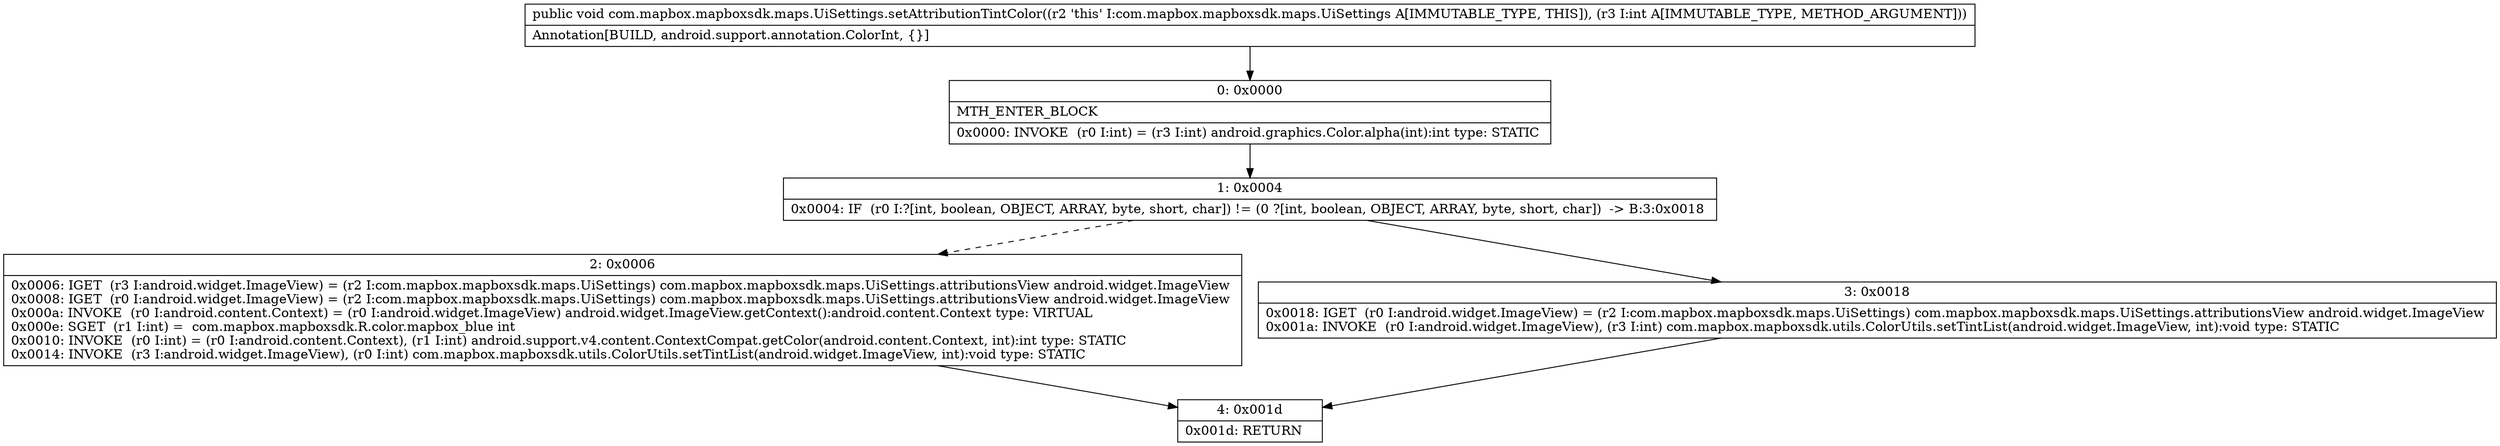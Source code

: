digraph "CFG forcom.mapbox.mapboxsdk.maps.UiSettings.setAttributionTintColor(I)V" {
Node_0 [shape=record,label="{0\:\ 0x0000|MTH_ENTER_BLOCK\l|0x0000: INVOKE  (r0 I:int) = (r3 I:int) android.graphics.Color.alpha(int):int type: STATIC \l}"];
Node_1 [shape=record,label="{1\:\ 0x0004|0x0004: IF  (r0 I:?[int, boolean, OBJECT, ARRAY, byte, short, char]) != (0 ?[int, boolean, OBJECT, ARRAY, byte, short, char])  \-\> B:3:0x0018 \l}"];
Node_2 [shape=record,label="{2\:\ 0x0006|0x0006: IGET  (r3 I:android.widget.ImageView) = (r2 I:com.mapbox.mapboxsdk.maps.UiSettings) com.mapbox.mapboxsdk.maps.UiSettings.attributionsView android.widget.ImageView \l0x0008: IGET  (r0 I:android.widget.ImageView) = (r2 I:com.mapbox.mapboxsdk.maps.UiSettings) com.mapbox.mapboxsdk.maps.UiSettings.attributionsView android.widget.ImageView \l0x000a: INVOKE  (r0 I:android.content.Context) = (r0 I:android.widget.ImageView) android.widget.ImageView.getContext():android.content.Context type: VIRTUAL \l0x000e: SGET  (r1 I:int) =  com.mapbox.mapboxsdk.R.color.mapbox_blue int \l0x0010: INVOKE  (r0 I:int) = (r0 I:android.content.Context), (r1 I:int) android.support.v4.content.ContextCompat.getColor(android.content.Context, int):int type: STATIC \l0x0014: INVOKE  (r3 I:android.widget.ImageView), (r0 I:int) com.mapbox.mapboxsdk.utils.ColorUtils.setTintList(android.widget.ImageView, int):void type: STATIC \l}"];
Node_3 [shape=record,label="{3\:\ 0x0018|0x0018: IGET  (r0 I:android.widget.ImageView) = (r2 I:com.mapbox.mapboxsdk.maps.UiSettings) com.mapbox.mapboxsdk.maps.UiSettings.attributionsView android.widget.ImageView \l0x001a: INVOKE  (r0 I:android.widget.ImageView), (r3 I:int) com.mapbox.mapboxsdk.utils.ColorUtils.setTintList(android.widget.ImageView, int):void type: STATIC \l}"];
Node_4 [shape=record,label="{4\:\ 0x001d|0x001d: RETURN   \l}"];
MethodNode[shape=record,label="{public void com.mapbox.mapboxsdk.maps.UiSettings.setAttributionTintColor((r2 'this' I:com.mapbox.mapboxsdk.maps.UiSettings A[IMMUTABLE_TYPE, THIS]), (r3 I:int A[IMMUTABLE_TYPE, METHOD_ARGUMENT]))  | Annotation[BUILD, android.support.annotation.ColorInt, \{\}]\l}"];
MethodNode -> Node_0;
Node_0 -> Node_1;
Node_1 -> Node_2[style=dashed];
Node_1 -> Node_3;
Node_2 -> Node_4;
Node_3 -> Node_4;
}

